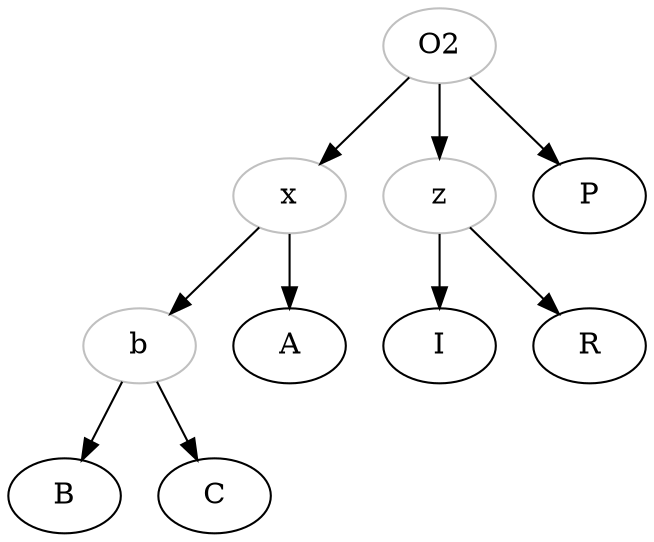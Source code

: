 digraph {
b[color="grey"];
O2[color="grey"];
x[color="grey"];
z[color="grey"];
O2->x;
x->A;
x->b;
b->B;
b->C;
O2->P;
O2->z;
z->I;
z->R;
}
